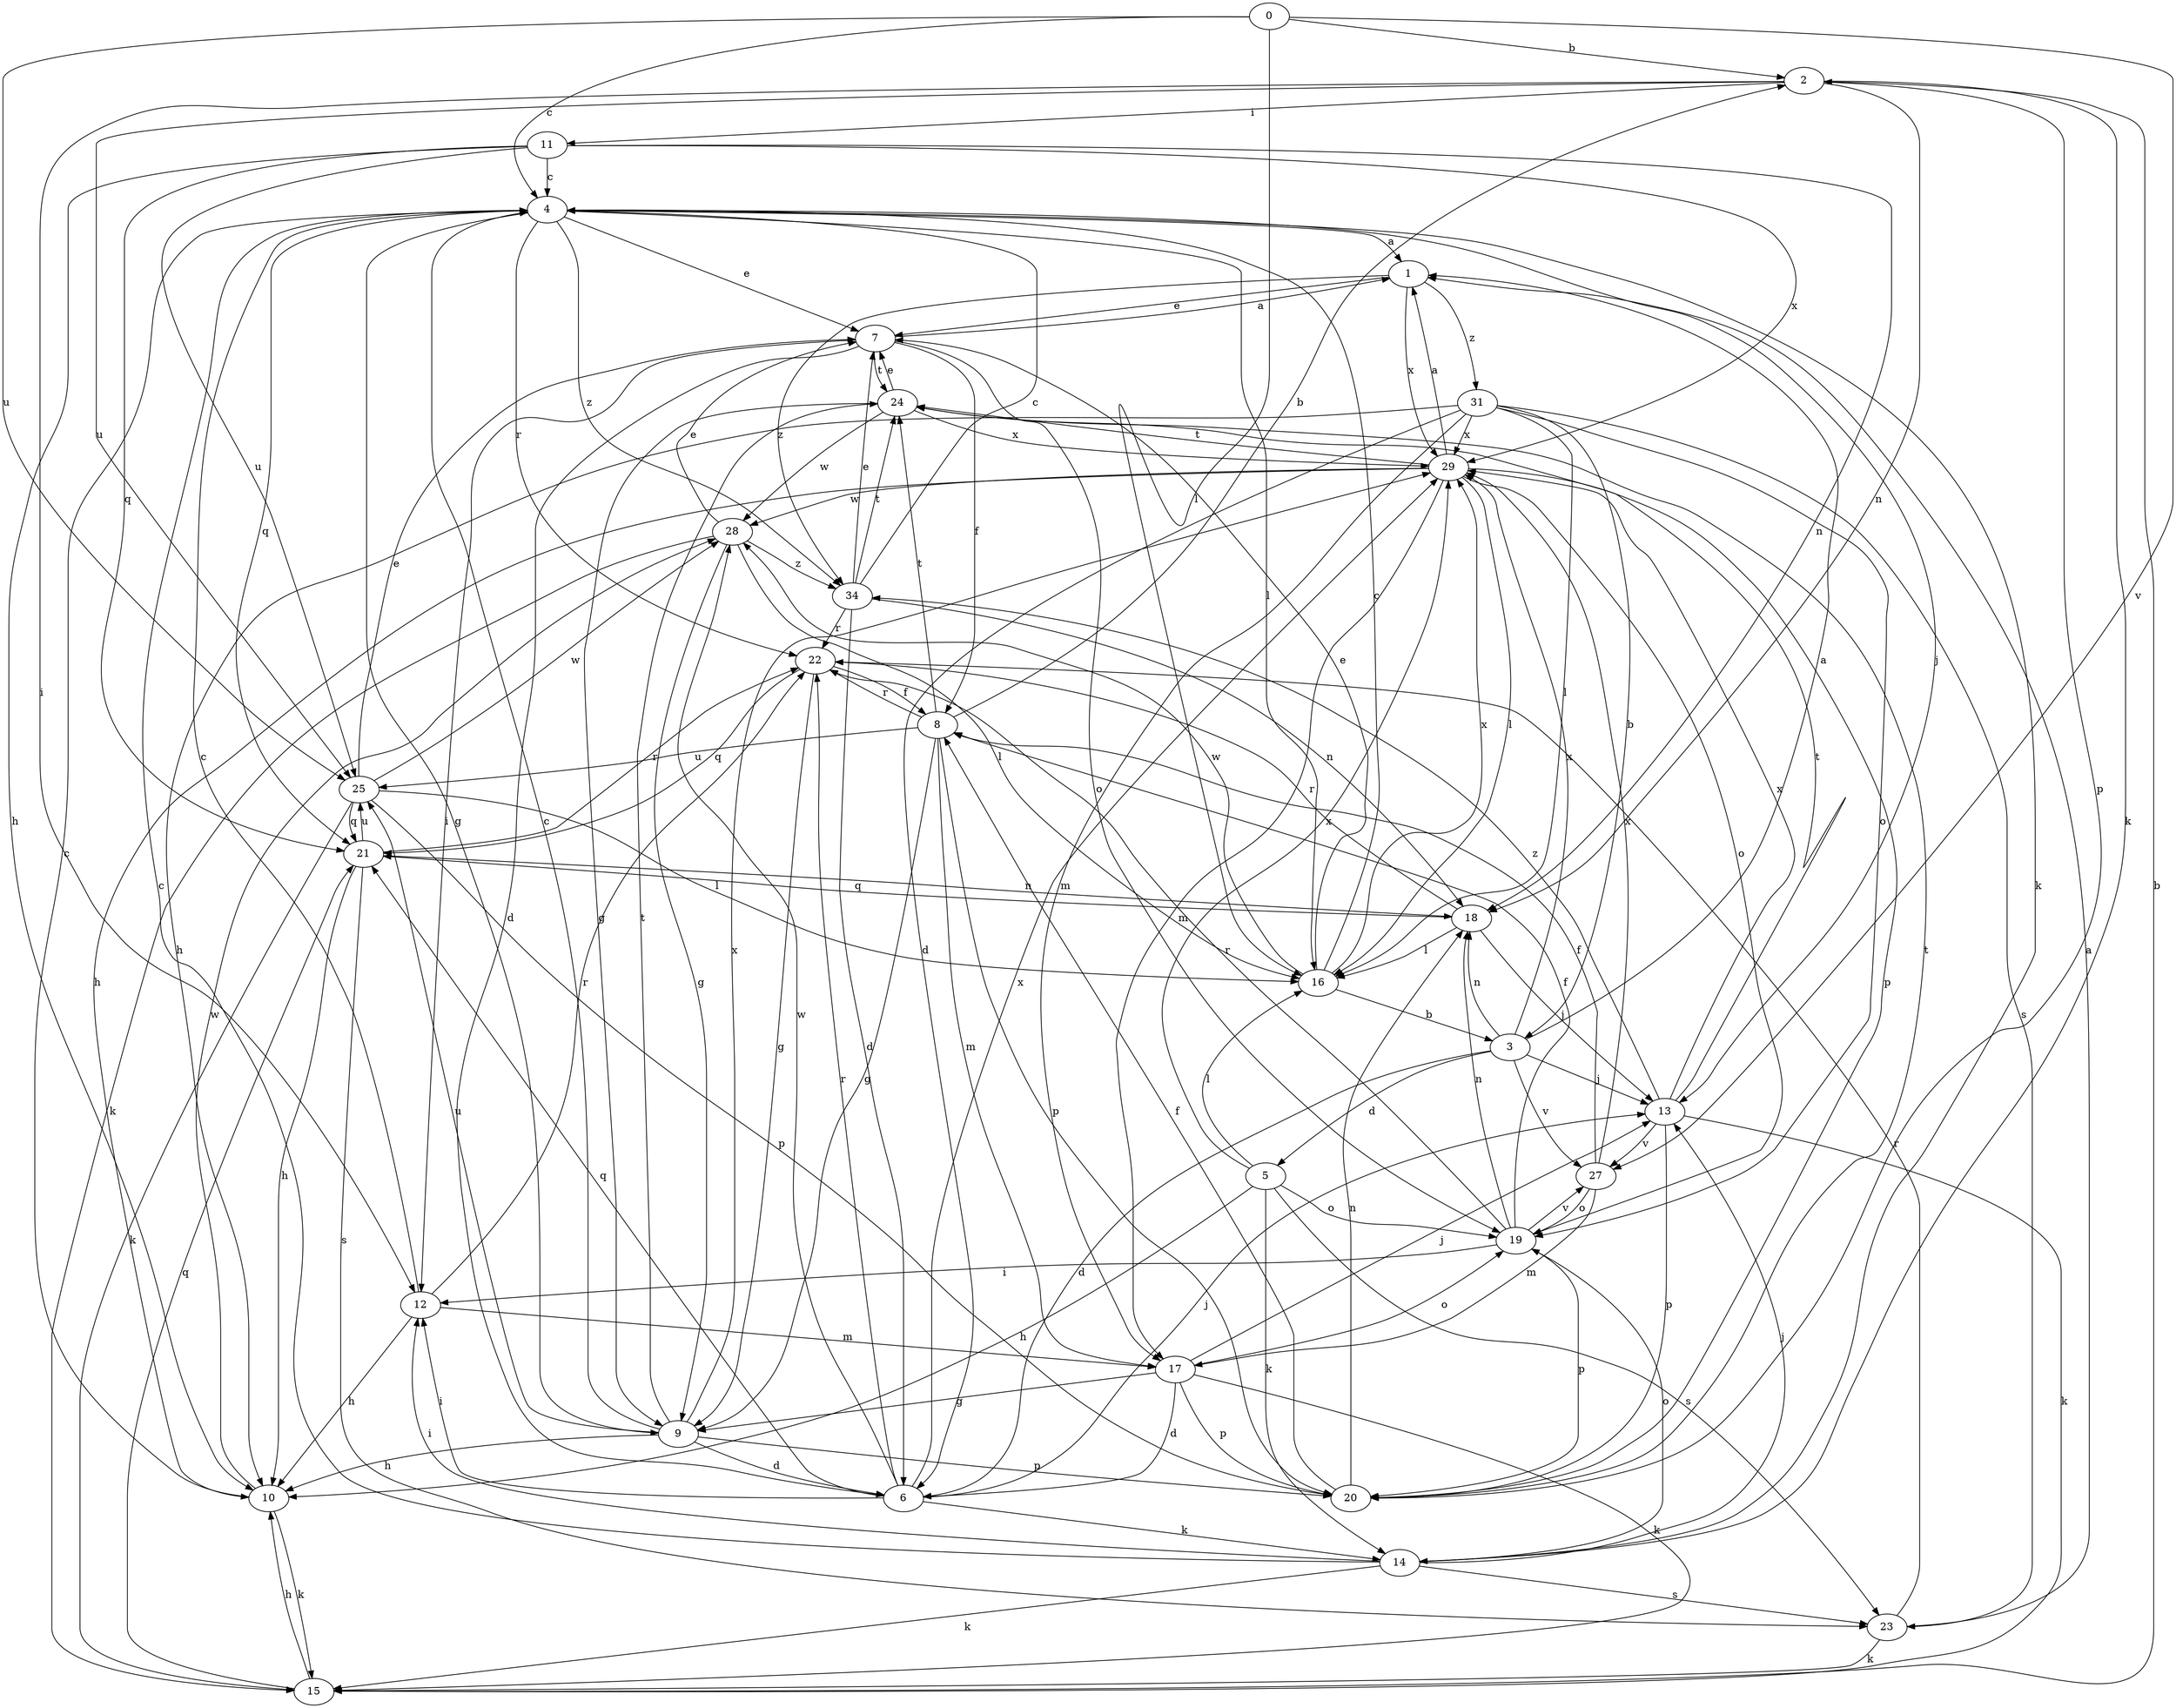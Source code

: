 strict digraph  {
0;
1;
2;
3;
4;
5;
6;
7;
8;
9;
10;
11;
12;
13;
14;
15;
16;
17;
18;
19;
20;
21;
22;
23;
24;
25;
27;
28;
29;
31;
34;
0 -> 2  [label=b];
0 -> 4  [label=c];
0 -> 16  [label=l];
0 -> 25  [label=u];
0 -> 27  [label=v];
1 -> 7  [label=e];
1 -> 29  [label=x];
1 -> 31  [label=z];
1 -> 34  [label=z];
2 -> 11  [label=i];
2 -> 12  [label=i];
2 -> 14  [label=k];
2 -> 18  [label=n];
2 -> 20  [label=p];
2 -> 25  [label=u];
3 -> 1  [label=a];
3 -> 5  [label=d];
3 -> 6  [label=d];
3 -> 13  [label=j];
3 -> 18  [label=n];
3 -> 27  [label=v];
3 -> 29  [label=x];
4 -> 1  [label=a];
4 -> 7  [label=e];
4 -> 9  [label=g];
4 -> 13  [label=j];
4 -> 14  [label=k];
4 -> 16  [label=l];
4 -> 21  [label=q];
4 -> 22  [label=r];
4 -> 34  [label=z];
5 -> 10  [label=h];
5 -> 14  [label=k];
5 -> 16  [label=l];
5 -> 19  [label=o];
5 -> 23  [label=s];
5 -> 29  [label=x];
6 -> 12  [label=i];
6 -> 13  [label=j];
6 -> 14  [label=k];
6 -> 21  [label=q];
6 -> 22  [label=r];
6 -> 28  [label=w];
6 -> 29  [label=x];
7 -> 1  [label=a];
7 -> 6  [label=d];
7 -> 8  [label=f];
7 -> 12  [label=i];
7 -> 19  [label=o];
7 -> 24  [label=t];
8 -> 2  [label=b];
8 -> 9  [label=g];
8 -> 17  [label=m];
8 -> 20  [label=p];
8 -> 22  [label=r];
8 -> 24  [label=t];
8 -> 25  [label=u];
9 -> 4  [label=c];
9 -> 6  [label=d];
9 -> 10  [label=h];
9 -> 20  [label=p];
9 -> 24  [label=t];
9 -> 25  [label=u];
9 -> 29  [label=x];
10 -> 4  [label=c];
10 -> 15  [label=k];
10 -> 28  [label=w];
11 -> 4  [label=c];
11 -> 10  [label=h];
11 -> 18  [label=n];
11 -> 21  [label=q];
11 -> 25  [label=u];
11 -> 29  [label=x];
12 -> 4  [label=c];
12 -> 10  [label=h];
12 -> 17  [label=m];
12 -> 22  [label=r];
13 -> 15  [label=k];
13 -> 20  [label=p];
13 -> 24  [label=t];
13 -> 27  [label=v];
13 -> 29  [label=x];
13 -> 34  [label=z];
14 -> 4  [label=c];
14 -> 12  [label=i];
14 -> 13  [label=j];
14 -> 15  [label=k];
14 -> 19  [label=o];
14 -> 23  [label=s];
15 -> 2  [label=b];
15 -> 10  [label=h];
15 -> 21  [label=q];
16 -> 3  [label=b];
16 -> 4  [label=c];
16 -> 7  [label=e];
16 -> 28  [label=w];
16 -> 29  [label=x];
17 -> 6  [label=d];
17 -> 9  [label=g];
17 -> 13  [label=j];
17 -> 15  [label=k];
17 -> 19  [label=o];
17 -> 20  [label=p];
18 -> 13  [label=j];
18 -> 16  [label=l];
18 -> 21  [label=q];
18 -> 22  [label=r];
19 -> 8  [label=f];
19 -> 12  [label=i];
19 -> 18  [label=n];
19 -> 20  [label=p];
19 -> 22  [label=r];
19 -> 27  [label=v];
20 -> 8  [label=f];
20 -> 18  [label=n];
20 -> 24  [label=t];
21 -> 10  [label=h];
21 -> 18  [label=n];
21 -> 22  [label=r];
21 -> 23  [label=s];
21 -> 25  [label=u];
22 -> 8  [label=f];
22 -> 9  [label=g];
22 -> 21  [label=q];
23 -> 1  [label=a];
23 -> 15  [label=k];
23 -> 22  [label=r];
24 -> 7  [label=e];
24 -> 9  [label=g];
24 -> 28  [label=w];
24 -> 29  [label=x];
25 -> 7  [label=e];
25 -> 15  [label=k];
25 -> 16  [label=l];
25 -> 20  [label=p];
25 -> 21  [label=q];
25 -> 28  [label=w];
27 -> 8  [label=f];
27 -> 17  [label=m];
27 -> 19  [label=o];
27 -> 29  [label=x];
28 -> 7  [label=e];
28 -> 9  [label=g];
28 -> 15  [label=k];
28 -> 16  [label=l];
28 -> 34  [label=z];
29 -> 1  [label=a];
29 -> 10  [label=h];
29 -> 16  [label=l];
29 -> 17  [label=m];
29 -> 19  [label=o];
29 -> 20  [label=p];
29 -> 24  [label=t];
29 -> 28  [label=w];
31 -> 3  [label=b];
31 -> 6  [label=d];
31 -> 10  [label=h];
31 -> 16  [label=l];
31 -> 17  [label=m];
31 -> 19  [label=o];
31 -> 23  [label=s];
31 -> 29  [label=x];
34 -> 4  [label=c];
34 -> 6  [label=d];
34 -> 7  [label=e];
34 -> 18  [label=n];
34 -> 22  [label=r];
34 -> 24  [label=t];
}
